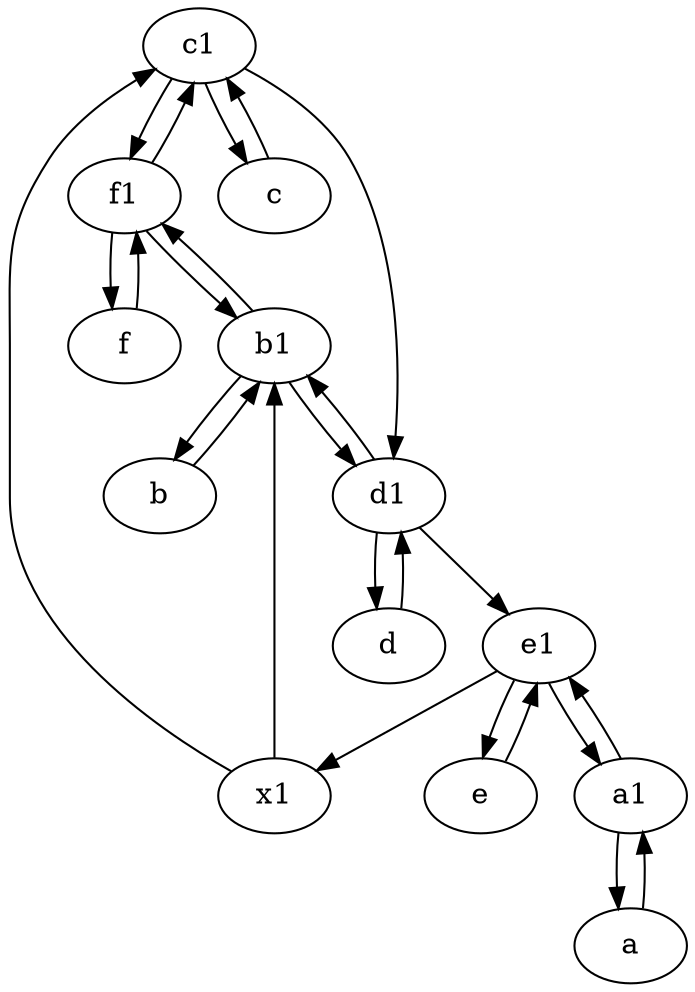 digraph  {
	c1 [pos="30,15!"];
	x1;
	f [pos="15,45!"];
	e1 [pos="25,45!"];
	b [pos="50,20!"];
	b1 [pos="45,20!"];
	e [pos="30,50!"];
	f1;
	d1 [pos="25,30!"];
	a1 [pos="40,15!"];
	a [pos="40,10!"];
	c [pos="20,10!"];
	d [pos="20,30!"];
	b1 -> d1;
	f1 -> c1;
	d -> d1;
	a1 -> e1;
	e1 -> a1;
	f -> f1;
	f1 -> f;
	c1 -> f1;
	d1 -> b1;
	d1 -> d;
	b -> b1;
	b1 -> f1;
	a -> a1;
	c1 -> c;
	x1 -> c1;
	b1 -> b;
	d1 -> e1;
	c1 -> d1;
	a1 -> a;
	c -> c1;
	f1 -> b1;
	x1 -> b1;
	e1 -> e;
	e1 -> x1;
	e -> e1;

	}